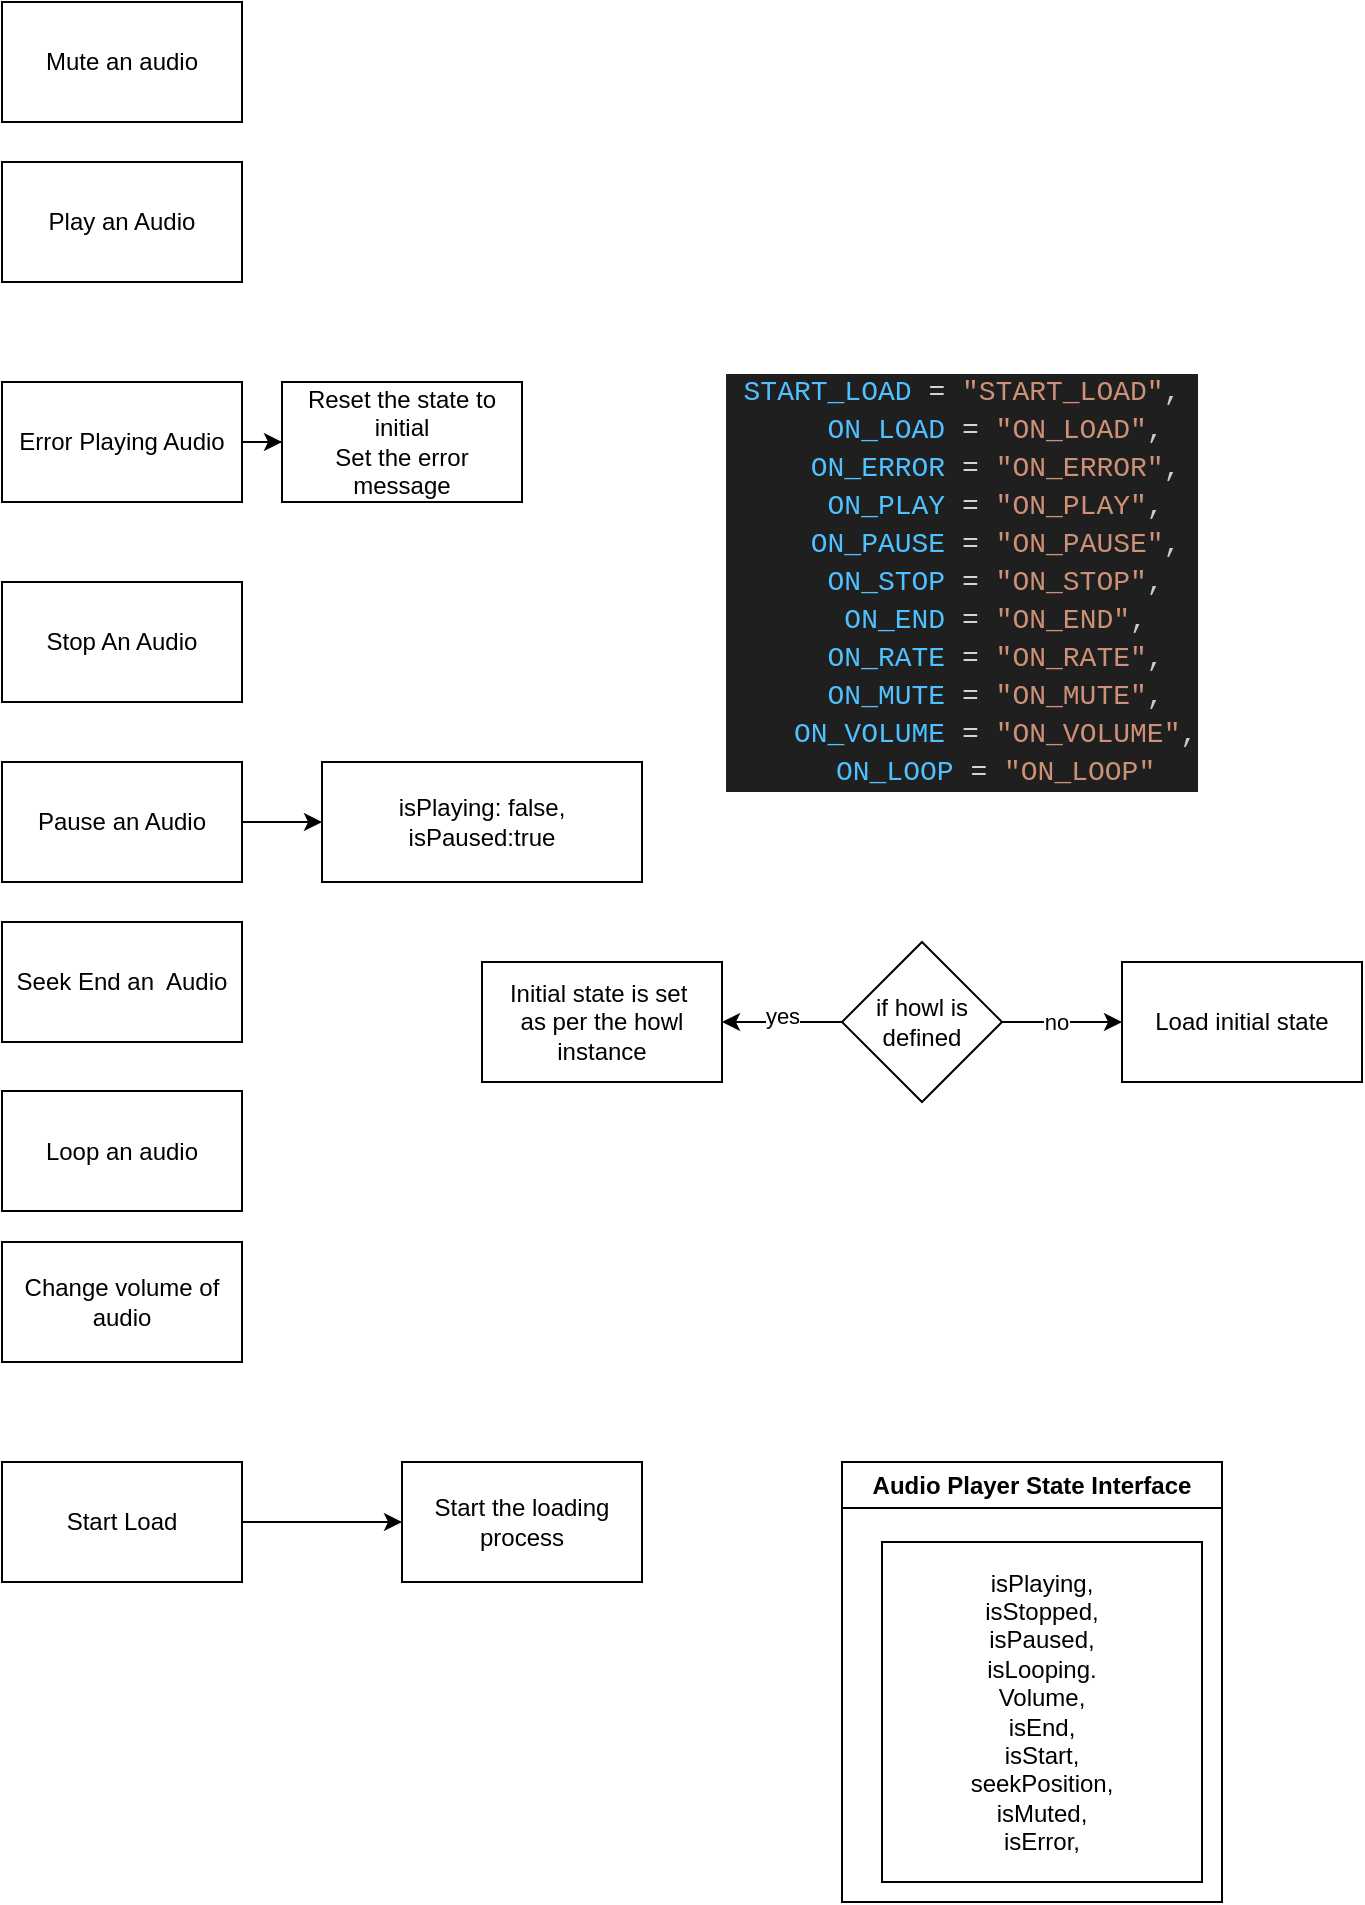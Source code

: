 <mxfile version="24.7.8">
  <diagram name="Page-1" id="GREsGHNU68SKMBLUiJsb">
    <mxGraphModel dx="954" dy="592" grid="1" gridSize="10" guides="1" tooltips="1" connect="1" arrows="1" fold="1" page="1" pageScale="1" pageWidth="827" pageHeight="1169" math="0" shadow="0">
      <root>
        <mxCell id="0" />
        <mxCell id="1" parent="0" />
        <mxCell id="duHW_BzN6qLLTQgqoyYI-1" value="Play an Audio" style="rounded=0;whiteSpace=wrap;html=1;" parent="1" vertex="1">
          <mxGeometry x="140" y="120" width="120" height="60" as="geometry" />
        </mxCell>
        <mxCell id="duHW_BzN6qLLTQgqoyYI-26" value="" style="edgeStyle=orthogonalEdgeStyle;rounded=0;orthogonalLoop=1;jettySize=auto;html=1;" parent="1" source="duHW_BzN6qLLTQgqoyYI-2" target="duHW_BzN6qLLTQgqoyYI-25" edge="1">
          <mxGeometry relative="1" as="geometry" />
        </mxCell>
        <mxCell id="duHW_BzN6qLLTQgqoyYI-2" value="Error Playing Audio" style="rounded=0;whiteSpace=wrap;html=1;" parent="1" vertex="1">
          <mxGeometry x="140" y="230" width="120" height="60" as="geometry" />
        </mxCell>
        <mxCell id="duHW_BzN6qLLTQgqoyYI-4" value="&lt;div style=&quot;color: rgb(204, 204, 204); background-color: rgb(31, 31, 31); font-family: Consolas, &amp;quot;Courier New&amp;quot;, monospace; font-size: 14px; line-height: 19px; white-space: pre;&quot;&gt;&lt;div&gt;&lt;span style=&quot;color: #4fc1ff;&quot;&gt;START_LOAD&lt;/span&gt; &lt;span style=&quot;color: #d4d4d4;&quot;&gt;=&lt;/span&gt; &lt;span style=&quot;color: #ce9178;&quot;&gt;&quot;START_LOAD&quot;&lt;/span&gt;,&lt;/div&gt;&lt;div&gt;&amp;nbsp; &amp;nbsp; &lt;span style=&quot;color: #4fc1ff;&quot;&gt;ON_LOAD&lt;/span&gt; &lt;span style=&quot;color: #d4d4d4;&quot;&gt;=&lt;/span&gt; &lt;span style=&quot;color: #ce9178;&quot;&gt;&quot;ON_LOAD&quot;&lt;/span&gt;,&lt;/div&gt;&lt;div&gt;&amp;nbsp; &amp;nbsp; &lt;span style=&quot;color: #4fc1ff;&quot;&gt;ON_ERROR&lt;/span&gt; &lt;span style=&quot;color: #d4d4d4;&quot;&gt;=&lt;/span&gt; &lt;span style=&quot;color: #ce9178;&quot;&gt;&quot;ON_ERROR&quot;&lt;/span&gt;,&lt;/div&gt;&lt;div&gt;&amp;nbsp; &amp;nbsp; &lt;span style=&quot;color: #4fc1ff;&quot;&gt;ON_PLAY&lt;/span&gt; &lt;span style=&quot;color: #d4d4d4;&quot;&gt;=&lt;/span&gt; &lt;span style=&quot;color: #ce9178;&quot;&gt;&quot;ON_PLAY&quot;&lt;/span&gt;,&lt;/div&gt;&lt;div&gt;&amp;nbsp; &amp;nbsp; &lt;span style=&quot;color: #4fc1ff;&quot;&gt;ON_PAUSE&lt;/span&gt; &lt;span style=&quot;color: #d4d4d4;&quot;&gt;=&lt;/span&gt; &lt;span style=&quot;color: #ce9178;&quot;&gt;&quot;ON_PAUSE&quot;&lt;/span&gt;,&lt;/div&gt;&lt;div&gt;&amp;nbsp; &amp;nbsp; &lt;span style=&quot;color: #4fc1ff;&quot;&gt;ON_STOP&lt;/span&gt; &lt;span style=&quot;color: #d4d4d4;&quot;&gt;=&lt;/span&gt; &lt;span style=&quot;color: #ce9178;&quot;&gt;&quot;ON_STOP&quot;&lt;/span&gt;,&lt;/div&gt;&lt;div&gt;&amp;nbsp; &amp;nbsp; &lt;span style=&quot;color: #4fc1ff;&quot;&gt;ON_END&lt;/span&gt; &lt;span style=&quot;color: #d4d4d4;&quot;&gt;=&lt;/span&gt; &lt;span style=&quot;color: #ce9178;&quot;&gt;&quot;ON_END&quot;&lt;/span&gt;,&lt;/div&gt;&lt;div&gt;&amp;nbsp; &amp;nbsp; &lt;span style=&quot;color: #4fc1ff;&quot;&gt;ON_RATE&lt;/span&gt; &lt;span style=&quot;color: #d4d4d4;&quot;&gt;=&lt;/span&gt; &lt;span style=&quot;color: #ce9178;&quot;&gt;&quot;ON_RATE&quot;&lt;/span&gt;,&lt;/div&gt;&lt;div&gt;&amp;nbsp; &amp;nbsp; &lt;span style=&quot;color: #4fc1ff;&quot;&gt;ON_MUTE&lt;/span&gt; &lt;span style=&quot;color: #d4d4d4;&quot;&gt;=&lt;/span&gt; &lt;span style=&quot;color: #ce9178;&quot;&gt;&quot;ON_MUTE&quot;&lt;/span&gt;,&lt;/div&gt;&lt;div&gt;&amp;nbsp; &amp;nbsp; &lt;span style=&quot;color: #4fc1ff;&quot;&gt;ON_VOLUME&lt;/span&gt; &lt;span style=&quot;color: #d4d4d4;&quot;&gt;=&lt;/span&gt; &lt;span style=&quot;color: #ce9178;&quot;&gt;&quot;ON_VOLUME&quot;&lt;/span&gt;,&lt;/div&gt;&lt;div&gt;&amp;nbsp; &amp;nbsp; &lt;span style=&quot;color: #4fc1ff;&quot;&gt;ON_LOOP&lt;/span&gt; &lt;span style=&quot;color: #d4d4d4;&quot;&gt;=&lt;/span&gt; &lt;span style=&quot;color: #ce9178;&quot;&gt;&quot;ON_LOOP&quot;&lt;/span&gt;&lt;/div&gt;&lt;/div&gt;" style="rounded=0;whiteSpace=wrap;html=1;" parent="1" vertex="1">
          <mxGeometry x="560" y="300" width="120" height="60" as="geometry" />
        </mxCell>
        <mxCell id="duHW_BzN6qLLTQgqoyYI-5" value="Stop An Audio" style="rounded=0;whiteSpace=wrap;html=1;" parent="1" vertex="1">
          <mxGeometry x="140" y="330" width="120" height="60" as="geometry" />
        </mxCell>
        <mxCell id="duHW_BzN6qLLTQgqoyYI-15" value="" style="edgeStyle=orthogonalEdgeStyle;rounded=0;orthogonalLoop=1;jettySize=auto;html=1;" parent="1" source="duHW_BzN6qLLTQgqoyYI-6" target="duHW_BzN6qLLTQgqoyYI-14" edge="1">
          <mxGeometry relative="1" as="geometry" />
        </mxCell>
        <mxCell id="duHW_BzN6qLLTQgqoyYI-6" value="Pause an Audio" style="rounded=0;whiteSpace=wrap;html=1;" parent="1" vertex="1">
          <mxGeometry x="140" y="420" width="120" height="60" as="geometry" />
        </mxCell>
        <mxCell id="duHW_BzN6qLLTQgqoyYI-7" value="Seek End an&amp;nbsp; Audio" style="rounded=0;whiteSpace=wrap;html=1;" parent="1" vertex="1">
          <mxGeometry x="140" y="500" width="120" height="60" as="geometry" />
        </mxCell>
        <mxCell id="duHW_BzN6qLLTQgqoyYI-8" value="Mute an audio" style="rounded=0;whiteSpace=wrap;html=1;" parent="1" vertex="1">
          <mxGeometry x="140" y="40" width="120" height="60" as="geometry" />
        </mxCell>
        <mxCell id="duHW_BzN6qLLTQgqoyYI-9" value="Loop an audio" style="rounded=0;whiteSpace=wrap;html=1;" parent="1" vertex="1">
          <mxGeometry x="140" y="584.5" width="120" height="60" as="geometry" />
        </mxCell>
        <mxCell id="duHW_BzN6qLLTQgqoyYI-10" value="Change volume of&lt;div&gt;audio&lt;/div&gt;" style="rounded=0;whiteSpace=wrap;html=1;" parent="1" vertex="1">
          <mxGeometry x="140" y="660" width="120" height="60" as="geometry" />
        </mxCell>
        <mxCell id="duHW_BzN6qLLTQgqoyYI-13" value="" style="edgeStyle=orthogonalEdgeStyle;rounded=0;orthogonalLoop=1;jettySize=auto;html=1;" parent="1" source="duHW_BzN6qLLTQgqoyYI-11" target="duHW_BzN6qLLTQgqoyYI-12" edge="1">
          <mxGeometry relative="1" as="geometry" />
        </mxCell>
        <mxCell id="duHW_BzN6qLLTQgqoyYI-11" value="Start Load" style="rounded=0;whiteSpace=wrap;html=1;" parent="1" vertex="1">
          <mxGeometry x="140" y="770" width="120" height="60" as="geometry" />
        </mxCell>
        <mxCell id="duHW_BzN6qLLTQgqoyYI-12" value="Start the loading process" style="rounded=0;whiteSpace=wrap;html=1;" parent="1" vertex="1">
          <mxGeometry x="340" y="770" width="120" height="60" as="geometry" />
        </mxCell>
        <mxCell id="duHW_BzN6qLLTQgqoyYI-14" value="isPlaying: false,&lt;div&gt;isPaused:true&lt;/div&gt;" style="whiteSpace=wrap;html=1;rounded=0;" parent="1" vertex="1">
          <mxGeometry x="300" y="420" width="160" height="60" as="geometry" />
        </mxCell>
        <mxCell id="duHW_BzN6qLLTQgqoyYI-22" value="Audio Player State Interface" style="swimlane;whiteSpace=wrap;html=1;" parent="1" vertex="1">
          <mxGeometry x="560" y="770" width="190" height="220" as="geometry" />
        </mxCell>
        <mxCell id="duHW_BzN6qLLTQgqoyYI-25" value="Reset the state to initial&lt;div&gt;Set the error message&lt;/div&gt;" style="whiteSpace=wrap;html=1;rounded=0;" parent="1" vertex="1">
          <mxGeometry x="280" y="230" width="120" height="60" as="geometry" />
        </mxCell>
        <mxCell id="24D2qFIEbQRZ4nIu09Je-3" value="" style="edgeStyle=orthogonalEdgeStyle;rounded=0;orthogonalLoop=1;jettySize=auto;html=1;" parent="1" source="24D2qFIEbQRZ4nIu09Je-1" target="24D2qFIEbQRZ4nIu09Je-2" edge="1">
          <mxGeometry relative="1" as="geometry" />
        </mxCell>
        <mxCell id="24D2qFIEbQRZ4nIu09Je-4" value="yes" style="edgeLabel;html=1;align=center;verticalAlign=middle;resizable=0;points=[];" parent="24D2qFIEbQRZ4nIu09Je-3" vertex="1" connectable="0">
          <mxGeometry y="-3" relative="1" as="geometry">
            <mxPoint as="offset" />
          </mxGeometry>
        </mxCell>
        <mxCell id="24D2qFIEbQRZ4nIu09Je-6" value="" style="edgeStyle=orthogonalEdgeStyle;rounded=0;orthogonalLoop=1;jettySize=auto;html=1;" parent="1" source="24D2qFIEbQRZ4nIu09Je-1" target="24D2qFIEbQRZ4nIu09Je-5" edge="1">
          <mxGeometry relative="1" as="geometry" />
        </mxCell>
        <mxCell id="24D2qFIEbQRZ4nIu09Je-7" value="no" style="edgeLabel;html=1;align=center;verticalAlign=middle;resizable=0;points=[];" parent="24D2qFIEbQRZ4nIu09Je-6" vertex="1" connectable="0">
          <mxGeometry x="-0.1" relative="1" as="geometry">
            <mxPoint as="offset" />
          </mxGeometry>
        </mxCell>
        <mxCell id="24D2qFIEbQRZ4nIu09Je-1" value="if howl is&lt;div&gt;defined&lt;/div&gt;" style="rhombus;whiteSpace=wrap;html=1;" parent="1" vertex="1">
          <mxGeometry x="560" y="510" width="80" height="80" as="geometry" />
        </mxCell>
        <mxCell id="24D2qFIEbQRZ4nIu09Je-2" value="Initial state is set&amp;nbsp;&lt;div&gt;as per the howl instance&lt;/div&gt;" style="whiteSpace=wrap;html=1;" parent="1" vertex="1">
          <mxGeometry x="380" y="520" width="120" height="60" as="geometry" />
        </mxCell>
        <mxCell id="24D2qFIEbQRZ4nIu09Je-5" value="Load initial state" style="whiteSpace=wrap;html=1;" parent="1" vertex="1">
          <mxGeometry x="700" y="520" width="120" height="60" as="geometry" />
        </mxCell>
        <mxCell id="duHW_BzN6qLLTQgqoyYI-24" value="isPlaying,&lt;div&gt;isStopped,&lt;/div&gt;&lt;div&gt;isPaused,&lt;/div&gt;&lt;div&gt;isLooping.&lt;/div&gt;&lt;div&gt;Volume,&lt;/div&gt;&lt;div&gt;isEnd,&lt;/div&gt;&lt;div&gt;isStart,&lt;/div&gt;&lt;div&gt;seekPosition,&lt;/div&gt;&lt;div&gt;isMuted,&lt;/div&gt;&lt;div&gt;isError,&lt;/div&gt;" style="rounded=0;whiteSpace=wrap;html=1;" parent="1" vertex="1">
          <mxGeometry x="580" y="810" width="160" height="170" as="geometry" />
        </mxCell>
      </root>
    </mxGraphModel>
  </diagram>
</mxfile>
